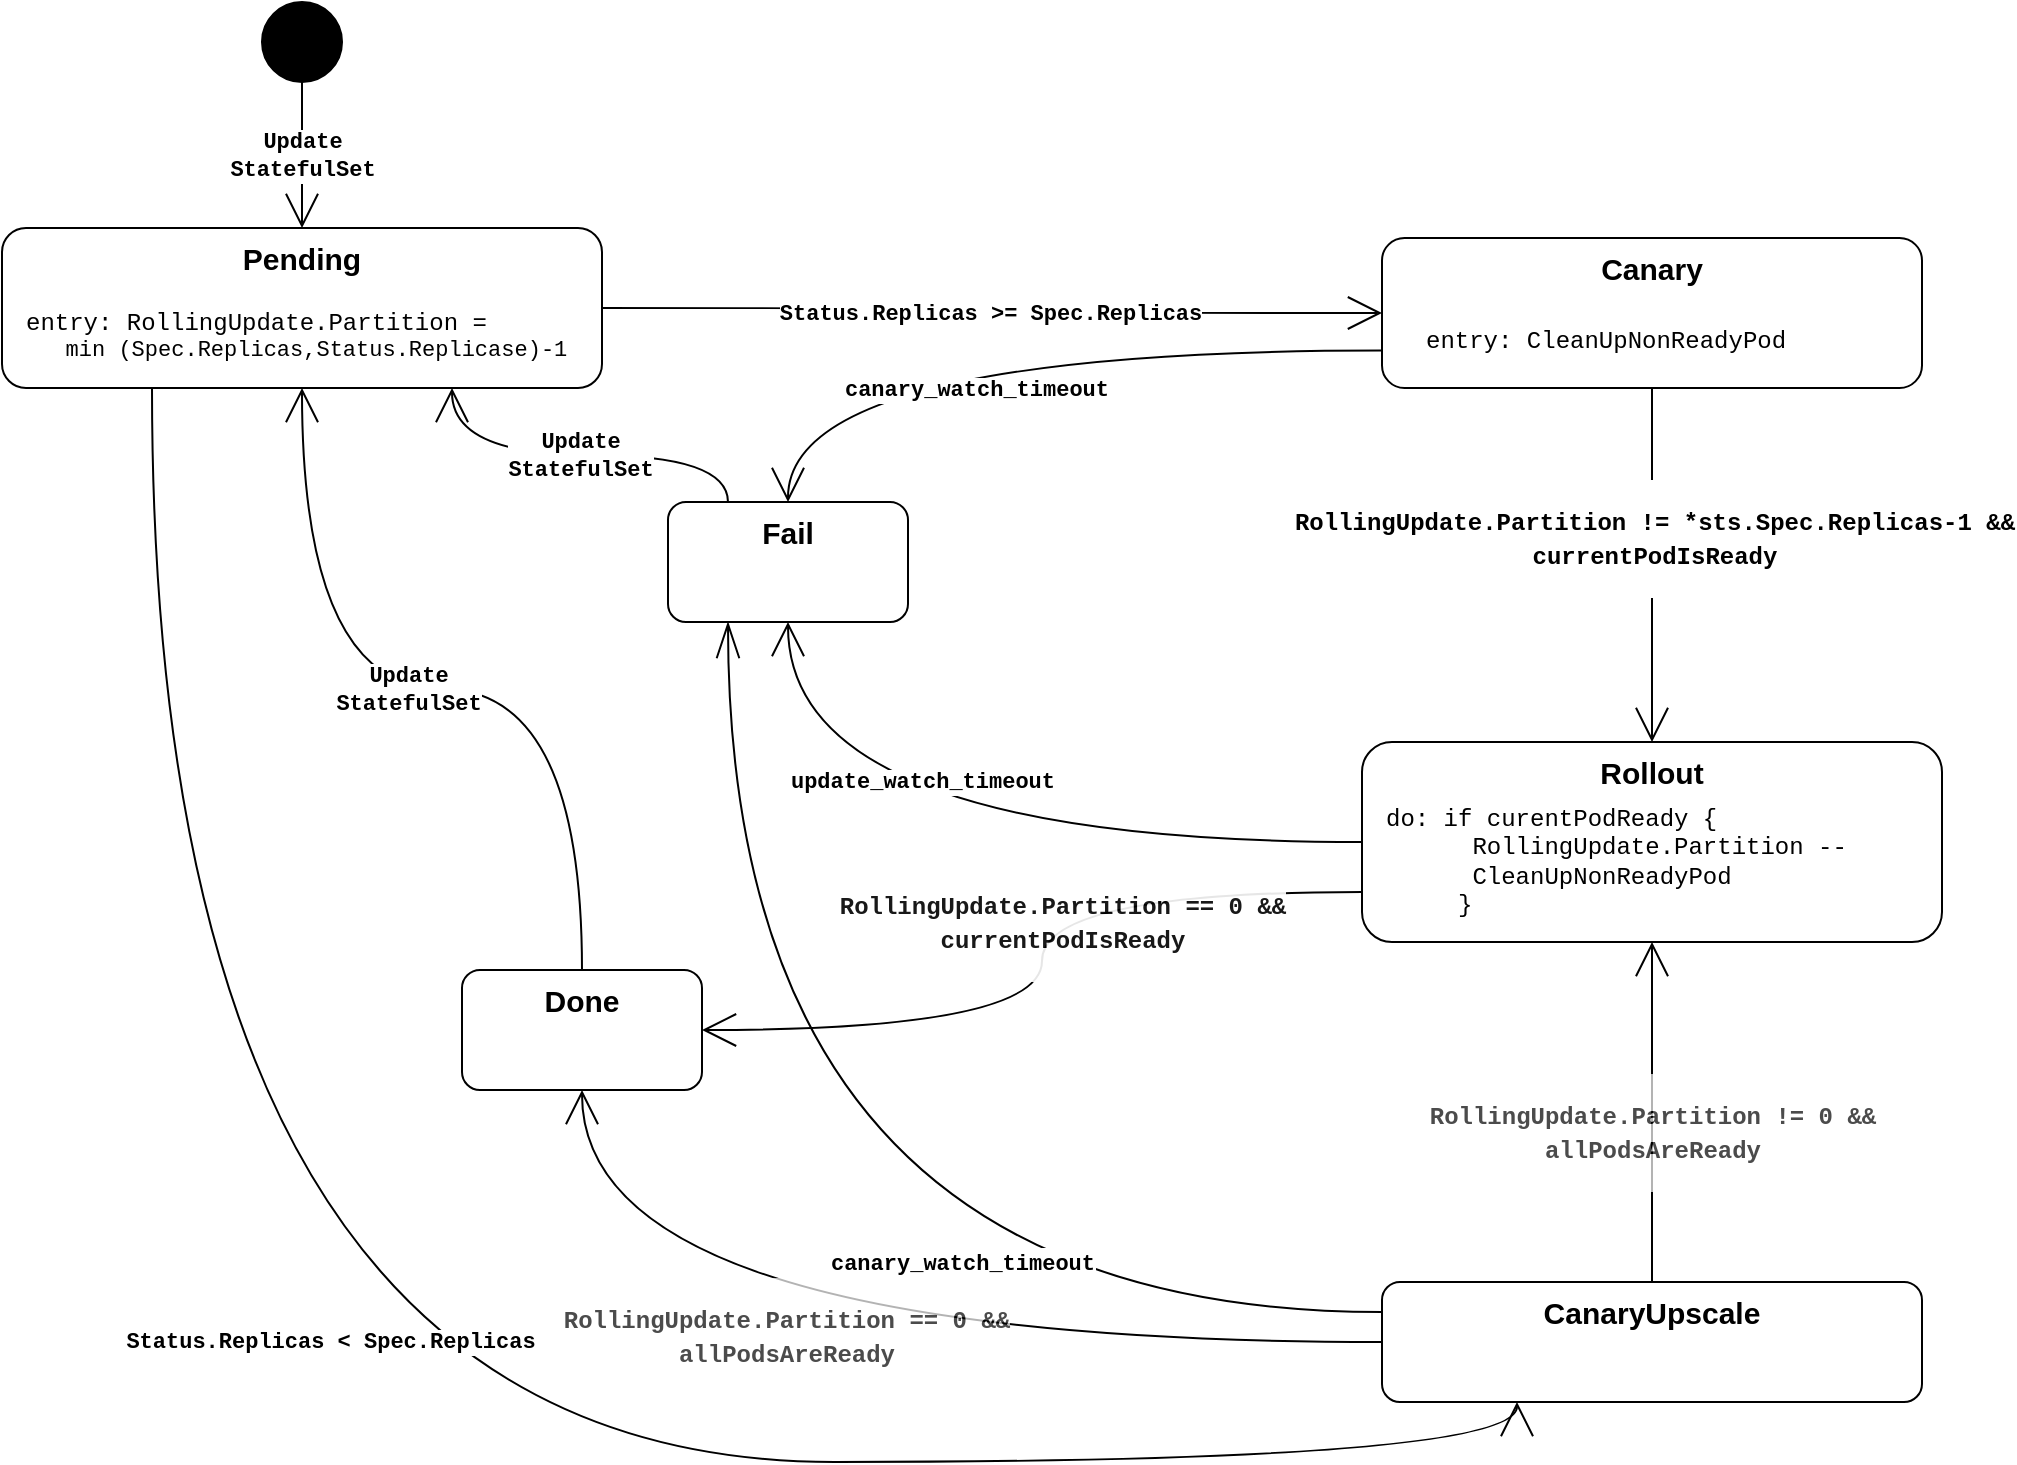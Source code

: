 <mxfile version="12.2.6" type="device" pages="1"><diagram id="ELYLY1rDy58r6FMOEFBR" name="Page-1"><mxGraphModel dx="1695" dy="1048" grid="1" gridSize="10" guides="1" tooltips="1" connect="1" arrows="1" fold="1" page="1" pageScale="1" pageWidth="827" pageHeight="1169" math="0" shadow="0"><root><mxCell id="0"/><mxCell id="1" parent="0"/><mxCell id="dntGk4ZCBW0CZRwNfCUl-36" value="&lt;span style=&quot;font-weight: 700&quot;&gt;Update&lt;/span&gt;&lt;br style=&quot;font-weight: 700&quot;&gt;&lt;span style=&quot;font-weight: 700&quot;&gt;StatefulSet&lt;/span&gt;" style="edgeStyle=none;rounded=0;orthogonalLoop=1;jettySize=auto;html=1;exitX=0.5;exitY=1;exitDx=0;exitDy=0;entryX=0.5;entryY=0;entryDx=0;entryDy=0;startFill=0;endArrow=open;endFill=0;endSize=15;strokeWidth=1;fontFamily=Courier New;fontSize=11;" parent="1" source="dntGk4ZCBW0CZRwNfCUl-1" target="dntGk4ZCBW0CZRwNfCUl-2" edge="1"><mxGeometry relative="1" as="geometry"/></mxCell><mxCell id="dntGk4ZCBW0CZRwNfCUl-1" value="" style="shape=ellipse;html=1;fillColor=#000000;fontSize=18;fontColor=#ffffff;" parent="1" vertex="1"><mxGeometry x="150" y="40" width="40" height="40" as="geometry"/></mxCell><mxCell id="dntGk4ZCBW0CZRwNfCUl-8" style="rounded=0;orthogonalLoop=1;jettySize=auto;html=1;exitX=0.25;exitY=1;exitDx=0;exitDy=0;entryX=0.25;entryY=1;entryDx=0;entryDy=0;fontSize=15;strokeWidth=1;startArrow=none;startFill=0;endArrow=open;endFill=0;endSize=15;edgeStyle=orthogonalEdgeStyle;curved=1;" parent="1" source="dntGk4ZCBW0CZRwNfCUl-2" target="dntGk4ZCBW0CZRwNfCUl-5" edge="1"><mxGeometry relative="1" as="geometry"/></mxCell><mxCell id="dntGk4ZCBW0CZRwNfCUl-9" value="Status.Replicas &amp;lt; Spec.Replicas" style="text;html=1;resizable=0;points=[];align=center;verticalAlign=middle;labelBackgroundColor=#ffffff;fontSize=11;fontFamily=Courier New;fontStyle=1" parent="dntGk4ZCBW0CZRwNfCUl-8" vertex="1" connectable="0"><mxGeometry x="-0.03" y="-1" relative="1" as="geometry"><mxPoint x="20" y="-61" as="offset"/></mxGeometry></mxCell><mxCell id="dntGk4ZCBW0CZRwNfCUl-2" value="Pending" style="rounded=1;whiteSpace=wrap;html=1;verticalAlign=top;fontSize=15;fontStyle=1" parent="1" vertex="1"><mxGeometry x="20" y="153" width="300" height="80" as="geometry"/></mxCell><mxCell id="dntGk4ZCBW0CZRwNfCUl-14" style="edgeStyle=orthogonalEdgeStyle;rounded=0;orthogonalLoop=1;jettySize=auto;html=1;exitX=0;exitY=0.75;exitDx=0;exitDy=0;entryX=1;entryY=0.5;entryDx=0;entryDy=0;startFill=0;endArrow=open;endFill=0;endSize=15;strokeWidth=1;fontFamily=Courier New;fontSize=11;curved=1;" parent="1" source="dntGk4ZCBW0CZRwNfCUl-4" target="dntGk4ZCBW0CZRwNfCUl-7" edge="1"><mxGeometry relative="1" as="geometry"/></mxCell><mxCell id="dntGk4ZCBW0CZRwNfCUl-15" value="&lt;span style=&quot;color: rgba(0 , 0 , 0 , 0) ; font-family: monospace ; font-size: 0px ; background-color: rgb(248 , 249 , 250)&quot;&gt;%3CmxGraphModel%3E%3Croot%3E%3CmxCell%20id%3D%220%22%2F%3E%3CmxCell%20id%3D%221%22%20parent%3D%220%22%2F%3E%3CmxCell%20id%3D%222%22%20value%3D%22%26lt%3Bpre%20style%3D%26quot%3Bfont-size%3A%209.8pt%26quot%3B%26gt%3B%26lt%3Bfont%20face%3D%26quot%3BCourier%20New%26quot%3B%20style%3D%26quot%3Bfont-size%3A%2012px%26quot%3B%26gt%3B%26lt%3Bb%26gt%3BRollingUpdate.Partition%20!%3D%20*sts.Spec.Replicas-%26lt%3Bspan%20style%3D%26quot%3Bcolor%3A%20rgb(0%20%2C%200%20%2C%20255)%26quot%3B%26gt%3B1%26lt%3B%2Fspan%26gt%3B%26lt%3B%2Fb%26gt%3B%26lt%3B%2Ffont%26gt%3B%26lt%3B%2Fpre%26gt%3B%22%20style%3D%22text%3Bhtml%3D1%3Bresizable%3D0%3Bpoints%3D%5B%5D%3Balign%3Dcenter%3BverticalAlign%3Dmiddle%3BlabelBackgroundColor%3D%23ffffff%3BfontSize%3D11%3BfontFamily%3DCourier%20New%3B%22%20vertex%3D%221%22%20connectable%3D%220%22%20parent%3D%221%22%3E%3CmxGeometry%20x%3D%22561%22%20y%3D%22348%22%20as%3D%22geometry%22%3E%3CmxPoint%20as%3D%22offset%22%2F%3E%3C%2FmxGeometry%3E%3C%2FmxCell%3E%3C%2Froot%3E%3C%2FmxGraphModel%3&lt;/span&gt;" style="text;html=1;resizable=0;points=[];align=center;verticalAlign=middle;labelBackgroundColor=#ffffff;fontSize=11;fontFamily=Courier New;" parent="dntGk4ZCBW0CZRwNfCUl-14" vertex="1" connectable="0"><mxGeometry x="0.049" y="1" relative="1" as="geometry"><mxPoint as="offset"/></mxGeometry></mxCell><mxCell id="dntGk4ZCBW0CZRwNfCUl-16" value="&lt;pre style=&quot;font-size: 9.8pt&quot;&gt;&lt;font face=&quot;Courier New&quot; style=&quot;font-size: 12px&quot;&gt;&lt;b&gt;RollingUpdate.Partition == 0 &amp;amp;&amp;amp;&lt;br/&gt;currentPodIsReady&lt;/b&gt;&lt;/font&gt;&lt;/pre&gt;" style="text;html=1;resizable=0;points=[];align=center;verticalAlign=middle;labelBackgroundColor=#ffffff;fontSize=11;fontFamily=Courier New;textOpacity=90;" parent="dntGk4ZCBW0CZRwNfCUl-14" vertex="1" connectable="0"><mxGeometry x="0.0" y="-2" relative="1" as="geometry"><mxPoint x="12" y="-25" as="offset"/></mxGeometry></mxCell><mxCell id="dntGk4ZCBW0CZRwNfCUl-31" value="&lt;pre style=&quot;font-size: 9.8pt&quot;&gt;&lt;font face=&quot;Courier New&quot; style=&quot;font-size: 12px&quot;&gt;&lt;b&gt;RollingUpdate.Partition != 0 &amp;amp;&amp;amp;&lt;br&gt;allPodsAreReady&lt;/b&gt;&lt;/font&gt;&lt;/pre&gt;" style="edgeStyle=orthogonalEdgeStyle;rounded=0;orthogonalLoop=1;jettySize=auto;html=1;exitX=0.5;exitY=0;exitDx=0;exitDy=0;entryX=0.5;entryY=1;entryDx=0;entryDy=0;startFill=0;endArrow=open;endFill=0;endSize=15;strokeWidth=1;fontFamily=Courier New;fontSize=11;textOpacity=70;curved=1;" parent="1" source="dntGk4ZCBW0CZRwNfCUl-5" target="dntGk4ZCBW0CZRwNfCUl-4" edge="1"><mxGeometry x="-0.114" relative="1" as="geometry"><mxPoint as="offset"/></mxGeometry></mxCell><mxCell id="dntGk4ZCBW0CZRwNfCUl-34" value="&lt;span style=&quot;color: rgba(0 , 0 , 0 , 0) ; font-family: monospace ; font-size: 0px ; background-color: rgb(248 , 249 , 250)&quot;&gt;%3CmxGraphModel%3E%3Croot%3E%3CmxCell%20id%3D%220%22%2F%3E%3CmxCell%20id%3D%221%22%20parent%3D%220%22%2F%3E%3CmxCell%20id%3D%222%22%20value%3D%22%26lt%3Bpre%20style%3D%26quot%3Bfont-size%3A%209.8pt%26quot%3B%26gt%3B%26lt%3Bfont%20face%3D%26quot%3BCourier%20New%26quot%3B%20style%3D%26quot%3Bfont-size%3A%2012px%26quot%3B%26gt%3B%26lt%3Bb%26gt%3BRollingUpdate.Partition%20%3D%3D%200%20%26amp%3Bamp%3B%26amp%3Bamp%3B%26lt%3Bbr%26gt%3BallPodsAreReady%26lt%3B%2Fb%26gt%3B%26lt%3B%2Ffont%26gt%3B%26lt%3B%2Fpre%26gt%3B%22%20style%3D%22text%3Bhtml%3D1%3Bresizable%3D0%3Bpoints%3D%5B%5D%3Balign%3Dcenter%3BverticalAlign%3Dmiddle%3BlabelBackgroundColor%3D%23ffffff%3BfontSize%3D11%3BfontFamily%3DCourier%20New%3B%22%20vertex%3D%221%22%20connectable%3D%220%22%20parent%3D%221%22%3E%3CmxGeometry%20x%3D%22238.641%22%20y%3D%22714.317%22%20as%3D%22geometry%22%3E%3CmxPoint%20as%3D%22offset%22%2F%3E%3C%2FmxGeometry%3E%3C%2FmxCell%3E%3C%2Froot%3E%3C%2FmxGraphModel%3&lt;/span&gt;&lt;span style=&quot;color: rgba(0 , 0 , 0 , 0) ; font-family: monospace ; font-size: 0px ; background-color: rgb(248 , 249 , 250)&quot;&gt;%3CmxGraphModel%3E%3Croot%3E%3CmxCell%20id%3D%220%22%2F%3E%3CmxCell%20id%3D%221%22%20parent%3D%220%22%2F%3E%3CmxCell%20id%3D%222%22%20value%3D%22%26lt%3Bpre%20style%3D%26quot%3Bfont-size%3A%209.8pt%26quot%3B%26gt%3B%26lt%3Bfont%20face%3D%26quot%3BCourier%20New%26quot%3B%20style%3D%26quot%3Bfont-size%3A%2012px%26quot%3B%26gt%3B%26lt%3Bb%26gt%3BRollingUpdate.Partition%20%3D%3D%200%20%26amp%3Bamp%3B%26amp%3Bamp%3B%26lt%3Bbr%26gt%3BallPodsAreReady%26lt%3B%2Fb%26gt%3B%26lt%3B%2Ffont%26gt%3B%26lt%3B%2Fpre%26gt%3B%22%20style%3D%22text%3Bhtml%3D1%3Bresizable%3D0%3Bpoints%3D%5B%5D%3Balign%3Dcenter%3BverticalAlign%3Dmiddle%3BlabelBackgroundColor%3D%23ffffff%3BfontSize%3D11%3BfontFamily%3DCourier%20New%3B%22%20vertex%3D%221%22%20connectable%3D%220%22%20parent%3D%221%22%3E%3CmxGeometry%20x%3D%22238.641%22%20y%3D%22714.317%22%20as%3D%22geometry%22%3E%3CmxPoint%20as%3D%22offset%22%2F%3E%3C%2FmxGeometry%3E%3C%2FmxCell%3E%3C%2Froot%3E%3C%2FmxGraphModel%3E&lt;/span&gt;" style="text;html=1;resizable=0;points=[];align=center;verticalAlign=middle;labelBackgroundColor=#ffffff;fontSize=11;fontFamily=Courier New;" parent="dntGk4ZCBW0CZRwNfCUl-31" vertex="1" connectable="0"><mxGeometry x="0.002" y="3" relative="1" as="geometry"><mxPoint as="offset"/></mxGeometry></mxCell><mxCell id="dntGk4ZCBW0CZRwNfCUl-32" style="edgeStyle=orthogonalEdgeStyle;rounded=0;orthogonalLoop=1;jettySize=auto;html=1;exitX=0;exitY=0.5;exitDx=0;exitDy=0;entryX=0.5;entryY=1;entryDx=0;entryDy=0;startFill=0;endArrow=open;endFill=0;endSize=15;strokeWidth=1;fontFamily=Courier New;fontSize=11;curved=1;" parent="1" source="dntGk4ZCBW0CZRwNfCUl-5" target="dntGk4ZCBW0CZRwNfCUl-7" edge="1"><mxGeometry relative="1" as="geometry"/></mxCell><mxCell id="dntGk4ZCBW0CZRwNfCUl-33" value="&lt;pre style=&quot;font-size: 9.8pt&quot;&gt;&lt;font face=&quot;Courier New&quot; style=&quot;font-size: 12px&quot;&gt;&lt;b&gt;RollingUpdate.Partition == 0 &amp;amp;&amp;amp;&lt;br&gt;allPodsAreReady&lt;/b&gt;&lt;/font&gt;&lt;/pre&gt;" style="text;html=1;resizable=0;points=[];align=center;verticalAlign=middle;labelBackgroundColor=#ffffff;fontSize=11;fontFamily=Courier New;textOpacity=70;" parent="dntGk4ZCBW0CZRwNfCUl-32" vertex="1" connectable="0"><mxGeometry x="0.133" y="-3" relative="1" as="geometry"><mxPoint as="offset"/></mxGeometry></mxCell><mxCell id="rekOXKg6NslOBB00G2-H-2" style="edgeStyle=orthogonalEdgeStyle;curved=1;rounded=0;orthogonalLoop=1;jettySize=auto;html=1;exitX=0;exitY=0.25;exitDx=0;exitDy=0;entryX=0.25;entryY=1;entryDx=0;entryDy=0;endArrow=openThin;endFill=0;endSize=16;" edge="1" parent="1" source="dntGk4ZCBW0CZRwNfCUl-5" target="dntGk4ZCBW0CZRwNfCUl-6"><mxGeometry relative="1" as="geometry"/></mxCell><mxCell id="rekOXKg6NslOBB00G2-H-3" value="&lt;b style=&quot;font-family: &amp;#34;courier new&amp;#34; ; font-size: 11px&quot;&gt;canary_watch_timeout&lt;/b&gt;" style="text;html=1;resizable=0;points=[];align=center;verticalAlign=middle;labelBackgroundColor=#ffffff;" vertex="1" connectable="0" parent="rekOXKg6NslOBB00G2-H-2"><mxGeometry x="-0.437" y="-16" relative="1" as="geometry"><mxPoint x="-21" y="-9" as="offset"/></mxGeometry></mxCell><mxCell id="dntGk4ZCBW0CZRwNfCUl-5" value="CanaryUpscale" style="rounded=1;whiteSpace=wrap;html=1;verticalAlign=top;fontSize=15;fontStyle=1" parent="1" vertex="1"><mxGeometry x="710" y="680" width="270" height="60" as="geometry"/></mxCell><mxCell id="dntGk4ZCBW0CZRwNfCUl-28" value="&lt;b&gt;Update&lt;br&gt;StatefulSet&lt;/b&gt;" style="edgeStyle=orthogonalEdgeStyle;rounded=0;orthogonalLoop=1;jettySize=auto;html=1;exitX=0.25;exitY=0;exitDx=0;exitDy=0;entryX=0.75;entryY=1;entryDx=0;entryDy=0;startFill=0;endArrow=open;endFill=0;endSize=15;strokeWidth=1;fontFamily=Courier New;fontSize=11;curved=1;" parent="1" source="dntGk4ZCBW0CZRwNfCUl-6" target="dntGk4ZCBW0CZRwNfCUl-2" edge="1"><mxGeometry relative="1" as="geometry"/></mxCell><mxCell id="dntGk4ZCBW0CZRwNfCUl-6" value="Fail" style="rounded=1;whiteSpace=wrap;html=1;verticalAlign=top;fontSize=15;fontStyle=1" parent="1" vertex="1"><mxGeometry x="353" y="290" width="120" height="60" as="geometry"/></mxCell><mxCell id="dntGk4ZCBW0CZRwNfCUl-23" style="edgeStyle=orthogonalEdgeStyle;rounded=0;orthogonalLoop=1;jettySize=auto;html=1;exitX=0.5;exitY=0;exitDx=0;exitDy=0;startFill=0;endArrow=open;endFill=0;endSize=15;strokeWidth=1;fontFamily=Courier New;fontSize=11;curved=1;" parent="1" source="dntGk4ZCBW0CZRwNfCUl-7" target="dntGk4ZCBW0CZRwNfCUl-2" edge="1"><mxGeometry relative="1" as="geometry"/></mxCell><mxCell id="dntGk4ZCBW0CZRwNfCUl-24" value="Update&lt;br&gt;StatefulSet" style="text;html=1;resizable=0;points=[];align=center;verticalAlign=middle;labelBackgroundColor=#ffffff;fontSize=11;fontFamily=Courier New;fontStyle=1" parent="dntGk4ZCBW0CZRwNfCUl-23" vertex="1" connectable="0"><mxGeometry x="0.056" relative="1" as="geometry"><mxPoint as="offset"/></mxGeometry></mxCell><mxCell id="dntGk4ZCBW0CZRwNfCUl-7" value="Done" style="rounded=1;whiteSpace=wrap;html=1;verticalAlign=top;fontSize=15;fontStyle=1" parent="1" vertex="1"><mxGeometry x="250" y="524" width="120" height="60" as="geometry"/></mxCell><mxCell id="dntGk4ZCBW0CZRwNfCUl-10" value="&lt;span style=&quot;font-weight: 700&quot;&gt;Status.Replicas &amp;gt;= Spec.Replicas&lt;/span&gt;" style="edgeStyle=orthogonalEdgeStyle;rounded=0;orthogonalLoop=1;jettySize=auto;html=1;exitX=1;exitY=0.5;exitDx=0;exitDy=0;entryX=0;entryY=0.5;entryDx=0;entryDy=0;startFill=0;endArrow=open;endFill=0;endSize=15;strokeWidth=1;fontFamily=Courier New;fontSize=11;curved=1;" parent="1" source="dntGk4ZCBW0CZRwNfCUl-2" target="dntGk4ZCBW0CZRwNfCUl-3" edge="1"><mxGeometry relative="1" as="geometry"/></mxCell><mxCell id="dntGk4ZCBW0CZRwNfCUl-18" value="" style="group" parent="1" vertex="1" connectable="0"><mxGeometry x="700" y="410" width="290" height="100" as="geometry"/></mxCell><mxCell id="dntGk4ZCBW0CZRwNfCUl-4" value="Rollout&lt;br&gt;&lt;span style=&quot;font-weight: normal ; font-size: 12px&quot;&gt;&lt;br&gt;&lt;/span&gt;" style="rounded=1;whiteSpace=wrap;html=1;verticalAlign=top;fontSize=15;fontStyle=1;align=center;" parent="dntGk4ZCBW0CZRwNfCUl-18" vertex="1"><mxGeometry width="290" height="100" as="geometry"/></mxCell><mxCell id="dntGk4ZCBW0CZRwNfCUl-17" value="&lt;span style=&quot;font-size: 12px&quot;&gt;do: if curentPodReady {&lt;br&gt;&lt;/span&gt;&lt;span style=&quot;font-size: 12px&quot;&gt;&amp;nbsp; &amp;nbsp; &amp;nbsp; RollingUpdate.Partition --&lt;/span&gt;&lt;br style=&quot;font-size: 12px&quot;&gt;&lt;span style=&quot;font-size: 12px&quot;&gt;&amp;nbsp; &amp;nbsp; &amp;nbsp; CleanUpNonReadyPod&lt;/span&gt;&lt;br style=&quot;font-size: 12px&quot;&gt;&lt;span style=&quot;font-size: 12px&quot;&gt;&amp;nbsp; &amp;nbsp; &amp;nbsp;}&lt;/span&gt;" style="rounded=0;whiteSpace=wrap;html=1;fontFamily=Courier New;fontSize=11;align=left;strokeColor=#FFFFFF;" parent="dntGk4ZCBW0CZRwNfCUl-18" vertex="1"><mxGeometry x="10" y="30" width="260" height="60" as="geometry"/></mxCell><mxCell id="dntGk4ZCBW0CZRwNfCUl-20" style="edgeStyle=orthogonalEdgeStyle;rounded=0;orthogonalLoop=1;jettySize=auto;html=1;exitX=0.5;exitY=1;exitDx=0;exitDy=0;entryX=0.5;entryY=0;entryDx=0;entryDy=0;startFill=0;endArrow=open;endFill=0;endSize=15;strokeWidth=1;fontFamily=Courier New;fontSize=11;curved=1;" parent="1" source="dntGk4ZCBW0CZRwNfCUl-3" target="dntGk4ZCBW0CZRwNfCUl-4" edge="1"><mxGeometry relative="1" as="geometry"><mxPoint x="560" y="310" as="sourcePoint"/><mxPoint x="615" y="400" as="targetPoint"/></mxGeometry></mxCell><mxCell id="dntGk4ZCBW0CZRwNfCUl-21" value="&lt;pre style=&quot;font-size: 9.8pt&quot;&gt;&lt;font face=&quot;Courier New&quot; style=&quot;font-size: 12px&quot;&gt;&lt;b&gt;RollingUpdate.Partition != *sts.Spec.Replicas-1 &amp;amp;&amp;amp;&lt;br&gt;currentPodIsReady&lt;/b&gt;&lt;/font&gt;&lt;/pre&gt;" style="text;html=1;resizable=0;points=[];align=center;verticalAlign=middle;labelBackgroundColor=#ffffff;fontSize=11;fontFamily=Courier New;" parent="dntGk4ZCBW0CZRwNfCUl-20" vertex="1" connectable="0"><mxGeometry x="-0.156" y="1" relative="1" as="geometry"><mxPoint as="offset"/></mxGeometry></mxCell><mxCell id="dntGk4ZCBW0CZRwNfCUl-22" value="" style="group" parent="1" vertex="1" connectable="0"><mxGeometry x="710" y="158" width="270" height="75" as="geometry"/></mxCell><mxCell id="dntGk4ZCBW0CZRwNfCUl-3" value="Canary" style="rounded=1;whiteSpace=wrap;html=1;verticalAlign=top;fontSize=15;fontStyle=1;align=center;" parent="dntGk4ZCBW0CZRwNfCUl-22" vertex="1"><mxGeometry width="270" height="75" as="geometry"/></mxCell><mxCell id="dntGk4ZCBW0CZRwNfCUl-19" value="&lt;span style=&quot;font-size: 12px&quot;&gt;entry:&amp;nbsp;&lt;/span&gt;&lt;span style=&quot;font-size: 12px&quot;&gt;CleanUpNonReadyPod&lt;/span&gt;&lt;br style=&quot;font-size: 12px&quot;&gt;" style="rounded=0;whiteSpace=wrap;html=1;fontFamily=Courier New;fontSize=11;align=left;strokeColor=#FFFFFF;" parent="dntGk4ZCBW0CZRwNfCUl-22" vertex="1"><mxGeometry x="20" y="35" width="200" height="33" as="geometry"/></mxCell><mxCell id="dntGk4ZCBW0CZRwNfCUl-26" style="edgeStyle=orthogonalEdgeStyle;rounded=0;orthogonalLoop=1;jettySize=auto;html=1;exitX=0;exitY=0.5;exitDx=0;exitDy=0;entryX=0.5;entryY=1;entryDx=0;entryDy=0;startFill=0;endArrow=open;endFill=0;endSize=15;strokeWidth=1;fontFamily=Courier New;fontSize=11;curved=1;" parent="1" source="dntGk4ZCBW0CZRwNfCUl-4" target="dntGk4ZCBW0CZRwNfCUl-6" edge="1"><mxGeometry relative="1" as="geometry"/></mxCell><mxCell id="dntGk4ZCBW0CZRwNfCUl-29" value="&lt;b&gt;update_watch_timeout&lt;/b&gt;" style="text;html=1;resizable=0;points=[];align=center;verticalAlign=middle;labelBackgroundColor=#ffffff;fontSize=11;fontFamily=Courier New;" parent="dntGk4ZCBW0CZRwNfCUl-26" vertex="1" connectable="0"><mxGeometry x="-0.204" y="2" relative="1" as="geometry"><mxPoint x="-62" y="-32" as="offset"/></mxGeometry></mxCell><mxCell id="dntGk4ZCBW0CZRwNfCUl-27" style="edgeStyle=orthogonalEdgeStyle;rounded=0;orthogonalLoop=1;jettySize=auto;html=1;exitX=0;exitY=0.75;exitDx=0;exitDy=0;entryX=0.5;entryY=0;entryDx=0;entryDy=0;startFill=0;endArrow=open;endFill=0;endSize=15;strokeWidth=1;fontFamily=Courier New;fontSize=11;curved=1;" parent="1" source="dntGk4ZCBW0CZRwNfCUl-3" target="dntGk4ZCBW0CZRwNfCUl-6" edge="1"><mxGeometry relative="1" as="geometry"/></mxCell><mxCell id="dntGk4ZCBW0CZRwNfCUl-30" value="&lt;b&gt;canary_watch_timeout&lt;/b&gt;" style="text;html=1;resizable=0;points=[];align=center;verticalAlign=middle;labelBackgroundColor=#ffffff;fontSize=11;fontFamily=Courier New;" parent="dntGk4ZCBW0CZRwNfCUl-27" vertex="1" connectable="0"><mxGeometry x="-0.066" y="1" relative="1" as="geometry"><mxPoint x="-29" y="18" as="offset"/></mxGeometry></mxCell><mxCell id="dntGk4ZCBW0CZRwNfCUl-35" value="&lt;span style=&quot;font-size: 12px&quot;&gt;entry: RollingUpdate.Partition =&lt;br&gt;&lt;/span&gt;&amp;nbsp; &amp;nbsp;min (Spec.Replicas,Status.Replicase)-1" style="rounded=0;whiteSpace=wrap;html=1;fontFamily=Courier New;fontSize=11;align=left;strokeColor=#FFFFFF;" parent="1" vertex="1"><mxGeometry x="30" y="190" width="280" height="33" as="geometry"/></mxCell></root></mxGraphModel></diagram></mxfile>